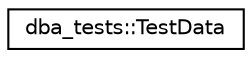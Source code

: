 digraph "Graphical Class Hierarchy"
{
  edge [fontname="Helvetica",fontsize="10",labelfontname="Helvetica",labelfontsize="10"];
  node [fontname="Helvetica",fontsize="10",shape=record];
  rankdir="LR";
  Node1 [label="dba_tests::TestData",height=0.2,width=0.4,color="black", fillcolor="white", style="filled",URL="$classdba__tests_1_1_test_data.html"];
}
